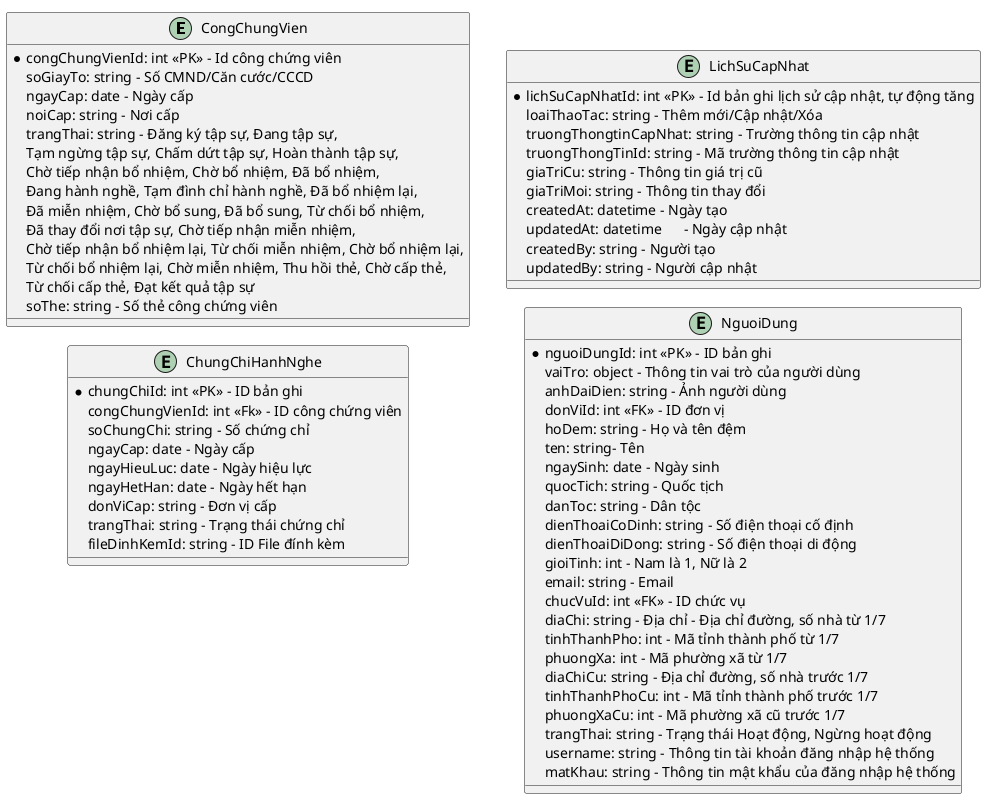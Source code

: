 @startuml ldm
!pragma layout smetana
left to right direction

entity CongChungVien
entity ChungChiHanhNghe
entity LichSuCapNhat
entity NguoiDung

entity NguoiDung
{
    *nguoiDungId: int <<PK>> - ID bản ghi
    vaiTro: object - Thông tin vai trò của người dùng
    anhDaiDien: string - Ảnh người dùng
    donViId: int <<FK>> - ID đơn vị
    hoDem: string - Họ và tên đệm
    ten: string- Tên
    ngaySinh: date - Ngày sinh
    quocTich: string - Quốc tịch
    danToc: string - Dân tộc
    dienThoaiCoDinh: string - Số điện thoại cố định
    dienThoaiDiDong: string - Số điện thoại di động
    gioiTinh: int - Nam là 1, Nữ là 2
    email: string - Email
    chucVuId: int <<FK>> - ID chức vụ
    diaChi: string - Địa chỉ - Địa chỉ đường, số nhà từ 1/7
    tinhThanhPho: int - Mã tỉnh thành phố từ 1/7
    phuongXa: int - Mã phường xã từ 1/7
    diaChiCu: string - Địa chỉ đường, số nhà trước 1/7
    tinhThanhPhoCu: int - Mã tỉnh thành phố trước 1/7
    phuongXaCu: int - Mã phường xã cũ trước 1/7
    trangThai: string - Trạng thái Hoạt động, Ngừng hoạt động
    username: string - Thông tin tài khoản đăng nhập hệ thống
    matKhau: string - Thông tin mật khẩu của đăng nhập hệ thống
}

entity CongChungVien {
    *congChungVienId: int <<PK>> - Id công chứng viên
    soGiayTo: string - Số CMND/Căn cước/CCCD 
    ngayCap: date - Ngày cấp
    noiCap: string - Nơi cấp
    trangThai: string - Đăng ký tập sự, Đang tập sự, 
     Tạm ngừng tập sự, Chấm dứt tập sự, Hoàn thành tập sự, 
     Chờ tiếp nhận bổ nhiệm, Chờ bổ nhiệm, Đã bổ nhiệm, 
     Đang hành nghề, Tạm đình chỉ hành nghề, Đã bổ nhiệm lại, 
     Đã miễn nhiệm, Chờ bổ sung, Đã bổ sung, Từ chối bổ nhiệm, 
     Đã thay đổi nơi tập sự, Chờ tiếp nhận miễn nhiệm, 
     Chờ tiếp nhận bổ nhiệm lại, Từ chối miễn nhiệm, Chờ bổ nhiệm lại, 
     Từ chối bổ nhiệm lại, Chờ miễn nhiệm, Thu hồi thẻ, Chờ cấp thẻ, 
     Từ chối cấp thẻ, Đạt kết quả tập sự
    soThe: string - Số thẻ công chứng viên
}

entity ChungChiHanhNghe {
  *chungChiId: int <<PK>> - ID bản ghi
  congChungVienId: int <<Fk>> - ID công chứng viên
  soChungChi: string - Số chứng chỉ
  ngayCap: date - Ngày cấp
  ngayHieuLuc: date - Ngày hiệu lực
  ngayHetHan: date - Ngày hết hạn
  donViCap: string - Đơn vị cấp
  trangThai: string - Trạng thái chứng chỉ
  fileDinhKemId: string - ID File đính kèm
}

entity LichSuCapNhat {
  *lichSuCapNhatId: int <<PK>> - Id bản ghi lịch sử cập nhật, tự động tăng
  loaiThaoTac: string - Thêm mới/Cập nhật/Xóa
  truongThongtinCapNhat: string - Trường thông tin cập nhật
  truongThongTinId: string - Mã trường thông tin cập nhật
  giaTriCu: string - Thông tin giá trị cũ
  giaTriMoi: string - Thông tin thay đổi
  createdAt: datetime - Ngày tạo
  updatedAt: datetime      - Ngày cập nhật
  createdBy: string - Người tạo
  updatedBy: string - Người cập nhật
}

@enduml
